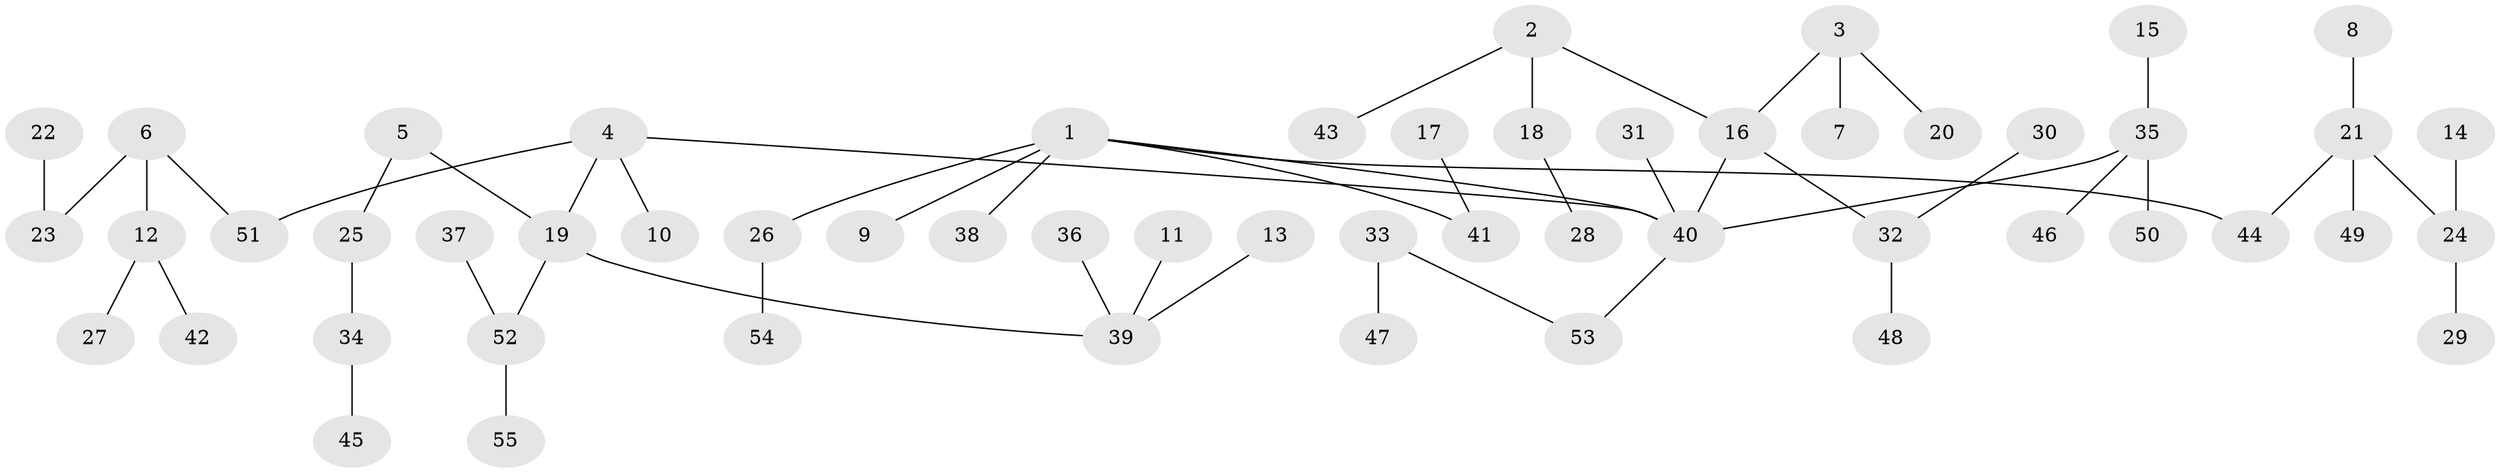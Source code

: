// original degree distribution, {3: 0.1743119266055046, 6: 0.01834862385321101, 4: 0.08256880733944955, 5: 0.027522935779816515, 1: 0.5137614678899083, 2: 0.1834862385321101}
// Generated by graph-tools (version 1.1) at 2025/26/03/09/25 03:26:23]
// undirected, 55 vertices, 54 edges
graph export_dot {
graph [start="1"]
  node [color=gray90,style=filled];
  1;
  2;
  3;
  4;
  5;
  6;
  7;
  8;
  9;
  10;
  11;
  12;
  13;
  14;
  15;
  16;
  17;
  18;
  19;
  20;
  21;
  22;
  23;
  24;
  25;
  26;
  27;
  28;
  29;
  30;
  31;
  32;
  33;
  34;
  35;
  36;
  37;
  38;
  39;
  40;
  41;
  42;
  43;
  44;
  45;
  46;
  47;
  48;
  49;
  50;
  51;
  52;
  53;
  54;
  55;
  1 -- 9 [weight=1.0];
  1 -- 26 [weight=1.0];
  1 -- 38 [weight=1.0];
  1 -- 40 [weight=1.0];
  1 -- 41 [weight=1.0];
  1 -- 44 [weight=1.0];
  2 -- 16 [weight=1.0];
  2 -- 18 [weight=1.0];
  2 -- 43 [weight=1.0];
  3 -- 7 [weight=1.0];
  3 -- 16 [weight=1.0];
  3 -- 20 [weight=1.0];
  4 -- 10 [weight=1.0];
  4 -- 19 [weight=1.0];
  4 -- 40 [weight=1.0];
  4 -- 51 [weight=1.0];
  5 -- 19 [weight=1.0];
  5 -- 25 [weight=1.0];
  6 -- 12 [weight=1.0];
  6 -- 23 [weight=1.0];
  6 -- 51 [weight=1.0];
  8 -- 21 [weight=1.0];
  11 -- 39 [weight=1.0];
  12 -- 27 [weight=1.0];
  12 -- 42 [weight=1.0];
  13 -- 39 [weight=1.0];
  14 -- 24 [weight=1.0];
  15 -- 35 [weight=1.0];
  16 -- 32 [weight=1.0];
  16 -- 40 [weight=1.0];
  17 -- 41 [weight=1.0];
  18 -- 28 [weight=1.0];
  19 -- 39 [weight=1.0];
  19 -- 52 [weight=1.0];
  21 -- 24 [weight=1.0];
  21 -- 44 [weight=1.0];
  21 -- 49 [weight=1.0];
  22 -- 23 [weight=1.0];
  24 -- 29 [weight=1.0];
  25 -- 34 [weight=1.0];
  26 -- 54 [weight=1.0];
  30 -- 32 [weight=1.0];
  31 -- 40 [weight=1.0];
  32 -- 48 [weight=1.0];
  33 -- 47 [weight=1.0];
  33 -- 53 [weight=1.0];
  34 -- 45 [weight=1.0];
  35 -- 40 [weight=1.0];
  35 -- 46 [weight=1.0];
  35 -- 50 [weight=1.0];
  36 -- 39 [weight=1.0];
  37 -- 52 [weight=1.0];
  40 -- 53 [weight=1.0];
  52 -- 55 [weight=1.0];
}

